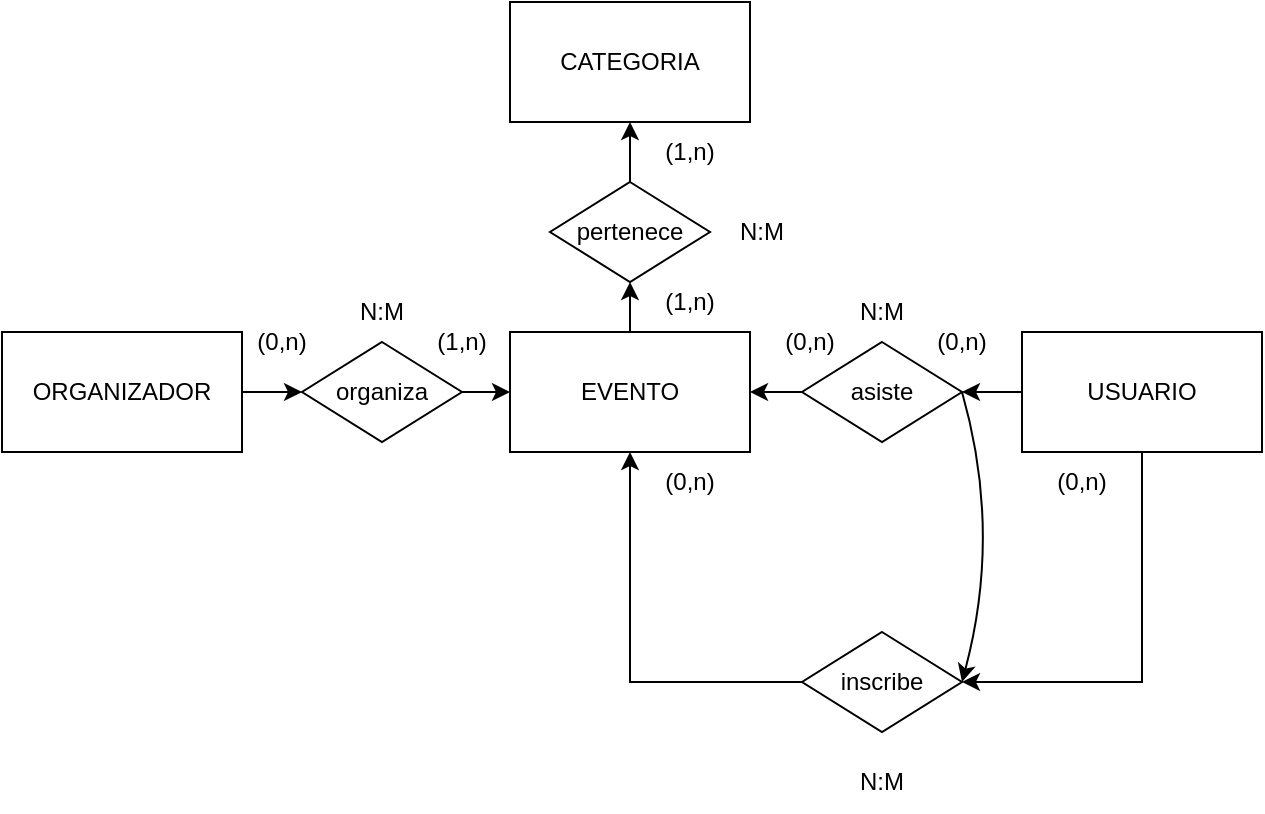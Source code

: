 <mxfile version="24.8.4">
  <diagram id="C5RBs43oDa-KdzZeNtuy" name="Page-1">
    <mxGraphModel dx="877" dy="467" grid="1" gridSize="10" guides="1" tooltips="1" connect="1" arrows="1" fold="1" page="1" pageScale="1" pageWidth="827" pageHeight="1169" math="0" shadow="0">
      <root>
        <mxCell id="WIyWlLk6GJQsqaUBKTNV-0" />
        <mxCell id="WIyWlLk6GJQsqaUBKTNV-1" parent="WIyWlLk6GJQsqaUBKTNV-0" />
        <mxCell id="ZxHUSFqPVqAPXNX8neBj-10" style="edgeStyle=orthogonalEdgeStyle;rounded=0;orthogonalLoop=1;jettySize=auto;html=1;exitX=1;exitY=0.5;exitDx=0;exitDy=0;entryX=0;entryY=0.5;entryDx=0;entryDy=0;" edge="1" parent="WIyWlLk6GJQsqaUBKTNV-1" source="ZxHUSFqPVqAPXNX8neBj-0" target="ZxHUSFqPVqAPXNX8neBj-8">
          <mxGeometry relative="1" as="geometry" />
        </mxCell>
        <mxCell id="ZxHUSFqPVqAPXNX8neBj-0" value="ORGANIZADOR" style="rounded=0;whiteSpace=wrap;html=1;" vertex="1" parent="WIyWlLk6GJQsqaUBKTNV-1">
          <mxGeometry x="100" y="195" width="120" height="60" as="geometry" />
        </mxCell>
        <mxCell id="ZxHUSFqPVqAPXNX8neBj-12" style="edgeStyle=orthogonalEdgeStyle;rounded=0;orthogonalLoop=1;jettySize=auto;html=1;exitX=0;exitY=0.5;exitDx=0;exitDy=0;entryX=1;entryY=0.5;entryDx=0;entryDy=0;" edge="1" parent="WIyWlLk6GJQsqaUBKTNV-1" source="ZxHUSFqPVqAPXNX8neBj-3" target="ZxHUSFqPVqAPXNX8neBj-9">
          <mxGeometry relative="1" as="geometry" />
        </mxCell>
        <mxCell id="ZxHUSFqPVqAPXNX8neBj-15" style="edgeStyle=orthogonalEdgeStyle;rounded=0;orthogonalLoop=1;jettySize=auto;html=1;exitX=0.5;exitY=1;exitDx=0;exitDy=0;entryX=1;entryY=0.5;entryDx=0;entryDy=0;" edge="1" parent="WIyWlLk6GJQsqaUBKTNV-1" source="ZxHUSFqPVqAPXNX8neBj-3" target="ZxHUSFqPVqAPXNX8neBj-14">
          <mxGeometry relative="1" as="geometry">
            <mxPoint x="669.957" y="325" as="targetPoint" />
          </mxGeometry>
        </mxCell>
        <mxCell id="ZxHUSFqPVqAPXNX8neBj-3" value="USUARIO" style="rounded=0;whiteSpace=wrap;html=1;" vertex="1" parent="WIyWlLk6GJQsqaUBKTNV-1">
          <mxGeometry x="610" y="195" width="120" height="60" as="geometry" />
        </mxCell>
        <mxCell id="ZxHUSFqPVqAPXNX8neBj-36" style="edgeStyle=orthogonalEdgeStyle;rounded=0;orthogonalLoop=1;jettySize=auto;html=1;exitX=0.5;exitY=0;exitDx=0;exitDy=0;entryX=0.5;entryY=1;entryDx=0;entryDy=0;" edge="1" parent="WIyWlLk6GJQsqaUBKTNV-1" source="ZxHUSFqPVqAPXNX8neBj-4" target="ZxHUSFqPVqAPXNX8neBj-35">
          <mxGeometry relative="1" as="geometry" />
        </mxCell>
        <mxCell id="ZxHUSFqPVqAPXNX8neBj-4" value="EVENTO" style="rounded=0;whiteSpace=wrap;html=1;" vertex="1" parent="WIyWlLk6GJQsqaUBKTNV-1">
          <mxGeometry x="354" y="195" width="120" height="60" as="geometry" />
        </mxCell>
        <mxCell id="ZxHUSFqPVqAPXNX8neBj-11" style="edgeStyle=orthogonalEdgeStyle;rounded=0;orthogonalLoop=1;jettySize=auto;html=1;exitX=1;exitY=0.5;exitDx=0;exitDy=0;entryX=0;entryY=0.5;entryDx=0;entryDy=0;" edge="1" parent="WIyWlLk6GJQsqaUBKTNV-1" source="ZxHUSFqPVqAPXNX8neBj-8" target="ZxHUSFqPVqAPXNX8neBj-4">
          <mxGeometry relative="1" as="geometry" />
        </mxCell>
        <mxCell id="ZxHUSFqPVqAPXNX8neBj-8" value="organiza" style="shape=rhombus;html=1;dashed=0;whiteSpace=wrap;perimeter=rhombusPerimeter;" vertex="1" parent="WIyWlLk6GJQsqaUBKTNV-1">
          <mxGeometry x="250" y="200" width="80" height="50" as="geometry" />
        </mxCell>
        <mxCell id="ZxHUSFqPVqAPXNX8neBj-13" style="edgeStyle=orthogonalEdgeStyle;rounded=0;orthogonalLoop=1;jettySize=auto;html=1;exitX=0;exitY=0.5;exitDx=0;exitDy=0;entryX=1;entryY=0.5;entryDx=0;entryDy=0;" edge="1" parent="WIyWlLk6GJQsqaUBKTNV-1" source="ZxHUSFqPVqAPXNX8neBj-9" target="ZxHUSFqPVqAPXNX8neBj-4">
          <mxGeometry relative="1" as="geometry" />
        </mxCell>
        <mxCell id="ZxHUSFqPVqAPXNX8neBj-9" value="asiste" style="shape=rhombus;html=1;dashed=0;whiteSpace=wrap;perimeter=rhombusPerimeter;" vertex="1" parent="WIyWlLk6GJQsqaUBKTNV-1">
          <mxGeometry x="500" y="200" width="80" height="50" as="geometry" />
        </mxCell>
        <mxCell id="ZxHUSFqPVqAPXNX8neBj-16" style="edgeStyle=orthogonalEdgeStyle;rounded=0;orthogonalLoop=1;jettySize=auto;html=1;exitX=0;exitY=0.5;exitDx=0;exitDy=0;entryX=0.5;entryY=1;entryDx=0;entryDy=0;" edge="1" parent="WIyWlLk6GJQsqaUBKTNV-1" source="ZxHUSFqPVqAPXNX8neBj-14" target="ZxHUSFqPVqAPXNX8neBj-4">
          <mxGeometry relative="1" as="geometry" />
        </mxCell>
        <mxCell id="ZxHUSFqPVqAPXNX8neBj-14" value="inscribe" style="shape=rhombus;html=1;dashed=0;whiteSpace=wrap;perimeter=rhombusPerimeter;" vertex="1" parent="WIyWlLk6GJQsqaUBKTNV-1">
          <mxGeometry x="500" y="345" width="80" height="50" as="geometry" />
        </mxCell>
        <mxCell id="ZxHUSFqPVqAPXNX8neBj-21" value="(0,n)" style="text;html=1;align=center;verticalAlign=middle;whiteSpace=wrap;rounded=0;" vertex="1" parent="WIyWlLk6GJQsqaUBKTNV-1">
          <mxGeometry x="210" y="185" width="60" height="30" as="geometry" />
        </mxCell>
        <mxCell id="ZxHUSFqPVqAPXNX8neBj-22" value="(1,n)" style="text;html=1;align=center;verticalAlign=middle;whiteSpace=wrap;rounded=0;" vertex="1" parent="WIyWlLk6GJQsqaUBKTNV-1">
          <mxGeometry x="300" y="185" width="60" height="30" as="geometry" />
        </mxCell>
        <mxCell id="ZxHUSFqPVqAPXNX8neBj-23" value="(0,n)" style="text;html=1;align=center;verticalAlign=middle;whiteSpace=wrap;rounded=0;" vertex="1" parent="WIyWlLk6GJQsqaUBKTNV-1">
          <mxGeometry x="474" y="185" width="60" height="30" as="geometry" />
        </mxCell>
        <mxCell id="ZxHUSFqPVqAPXNX8neBj-24" value="N:M" style="text;html=1;align=center;verticalAlign=middle;whiteSpace=wrap;rounded=0;" vertex="1" parent="WIyWlLk6GJQsqaUBKTNV-1">
          <mxGeometry x="260" y="170" width="60" height="30" as="geometry" />
        </mxCell>
        <mxCell id="ZxHUSFqPVqAPXNX8neBj-25" value="N:M" style="text;html=1;align=center;verticalAlign=middle;whiteSpace=wrap;rounded=0;" vertex="1" parent="WIyWlLk6GJQsqaUBKTNV-1">
          <mxGeometry x="510" y="170" width="60" height="30" as="geometry" />
        </mxCell>
        <mxCell id="ZxHUSFqPVqAPXNX8neBj-26" value="(0,n)" style="text;html=1;align=center;verticalAlign=middle;whiteSpace=wrap;rounded=0;" vertex="1" parent="WIyWlLk6GJQsqaUBKTNV-1">
          <mxGeometry x="550" y="185" width="60" height="30" as="geometry" />
        </mxCell>
        <mxCell id="ZxHUSFqPVqAPXNX8neBj-27" value="(0,n)" style="text;html=1;align=center;verticalAlign=middle;whiteSpace=wrap;rounded=0;" vertex="1" parent="WIyWlLk6GJQsqaUBKTNV-1">
          <mxGeometry x="414" y="255" width="60" height="30" as="geometry" />
        </mxCell>
        <mxCell id="ZxHUSFqPVqAPXNX8neBj-28" value="(0,n)" style="text;html=1;align=center;verticalAlign=middle;whiteSpace=wrap;rounded=0;" vertex="1" parent="WIyWlLk6GJQsqaUBKTNV-1">
          <mxGeometry x="610" y="255" width="60" height="30" as="geometry" />
        </mxCell>
        <mxCell id="ZxHUSFqPVqAPXNX8neBj-29" value="N:M" style="text;html=1;align=center;verticalAlign=middle;whiteSpace=wrap;rounded=0;" vertex="1" parent="WIyWlLk6GJQsqaUBKTNV-1">
          <mxGeometry x="510" y="405" width="60" height="30" as="geometry" />
        </mxCell>
        <mxCell id="ZxHUSFqPVqAPXNX8neBj-33" value="" style="endArrow=classic;html=1;rounded=0;entryX=1;entryY=0.5;entryDx=0;entryDy=0;exitX=1;exitY=0.5;exitDx=0;exitDy=0;curved=1;" edge="1" parent="WIyWlLk6GJQsqaUBKTNV-1" source="ZxHUSFqPVqAPXNX8neBj-9" target="ZxHUSFqPVqAPXNX8neBj-14">
          <mxGeometry width="50" height="50" relative="1" as="geometry">
            <mxPoint x="450" y="355" as="sourcePoint" />
            <mxPoint x="500" y="305" as="targetPoint" />
            <Array as="points">
              <mxPoint x="600" y="295" />
            </Array>
          </mxGeometry>
        </mxCell>
        <mxCell id="ZxHUSFqPVqAPXNX8neBj-34" value="CATEGORIA" style="rounded=0;whiteSpace=wrap;html=1;" vertex="1" parent="WIyWlLk6GJQsqaUBKTNV-1">
          <mxGeometry x="354" y="30" width="120" height="60" as="geometry" />
        </mxCell>
        <mxCell id="ZxHUSFqPVqAPXNX8neBj-37" style="edgeStyle=orthogonalEdgeStyle;rounded=0;orthogonalLoop=1;jettySize=auto;html=1;exitX=0.5;exitY=0;exitDx=0;exitDy=0;entryX=0.5;entryY=1;entryDx=0;entryDy=0;" edge="1" parent="WIyWlLk6GJQsqaUBKTNV-1" source="ZxHUSFqPVqAPXNX8neBj-35" target="ZxHUSFqPVqAPXNX8neBj-34">
          <mxGeometry relative="1" as="geometry" />
        </mxCell>
        <mxCell id="ZxHUSFqPVqAPXNX8neBj-35" value="pertenece" style="shape=rhombus;html=1;dashed=0;whiteSpace=wrap;perimeter=rhombusPerimeter;" vertex="1" parent="WIyWlLk6GJQsqaUBKTNV-1">
          <mxGeometry x="374" y="120" width="80" height="50" as="geometry" />
        </mxCell>
        <mxCell id="ZxHUSFqPVqAPXNX8neBj-38" value="N:M" style="text;html=1;align=center;verticalAlign=middle;whiteSpace=wrap;rounded=0;" vertex="1" parent="WIyWlLk6GJQsqaUBKTNV-1">
          <mxGeometry x="450" y="130" width="60" height="30" as="geometry" />
        </mxCell>
        <mxCell id="ZxHUSFqPVqAPXNX8neBj-39" value="(1,n)" style="text;html=1;align=center;verticalAlign=middle;whiteSpace=wrap;rounded=0;" vertex="1" parent="WIyWlLk6GJQsqaUBKTNV-1">
          <mxGeometry x="414" y="90" width="60" height="30" as="geometry" />
        </mxCell>
        <mxCell id="ZxHUSFqPVqAPXNX8neBj-40" value="(1,n)" style="text;html=1;align=center;verticalAlign=middle;whiteSpace=wrap;rounded=0;" vertex="1" parent="WIyWlLk6GJQsqaUBKTNV-1">
          <mxGeometry x="414" y="165" width="60" height="30" as="geometry" />
        </mxCell>
      </root>
    </mxGraphModel>
  </diagram>
</mxfile>
